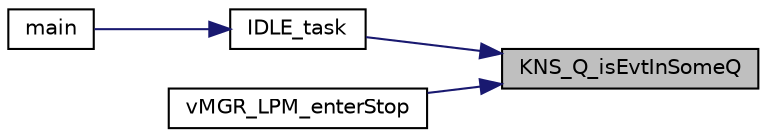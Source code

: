 digraph "KNS_Q_isEvtInSomeQ"
{
 // INTERACTIVE_SVG=YES
 // LATEX_PDF_SIZE
  edge [fontname="Helvetica",fontsize="10",labelfontname="Helvetica",labelfontsize="10"];
  node [fontname="Helvetica",fontsize="10",shape=record];
  rankdir="RL";
  Node1 [label="KNS_Q_isEvtInSomeQ",height=0.2,width=0.4,color="black", fillcolor="grey75", style="filled", fontcolor="black",tooltip="This function is used to check some queue contains some elements."];
  Node1 -> Node2 [dir="back",color="midnightblue",fontsize="10",style="solid",fontname="Helvetica"];
  Node2 [label="IDLE_task",height=0.2,width=0.4,color="black", fillcolor="white", style="filled",URL="$d0/d29/main_8c.html#ab5e4675bc5ccd4c2aeeae31f8df4b4fb",tooltip=" "];
  Node2 -> Node3 [dir="back",color="midnightblue",fontsize="10",style="solid",fontname="Helvetica"];
  Node3 [label="main",height=0.2,width=0.4,color="black", fillcolor="white", style="filled",URL="$d0/d29/main_8c.html#a840291bc02cba5474a4cb46a9b9566fe",tooltip="The application entry point."];
  Node1 -> Node4 [dir="back",color="midnightblue",fontsize="10",style="solid",fontname="Helvetica"];
  Node4 [label="vMGR_LPM_enterStop",height=0.2,width=0.4,color="black", fillcolor="white", style="filled",URL="$db/dca/group___m_g_r___l_p_m.html#ga394c596cc344e87c088527daba299c8d",tooltip="This is the function to enter in stop mode."];
}
